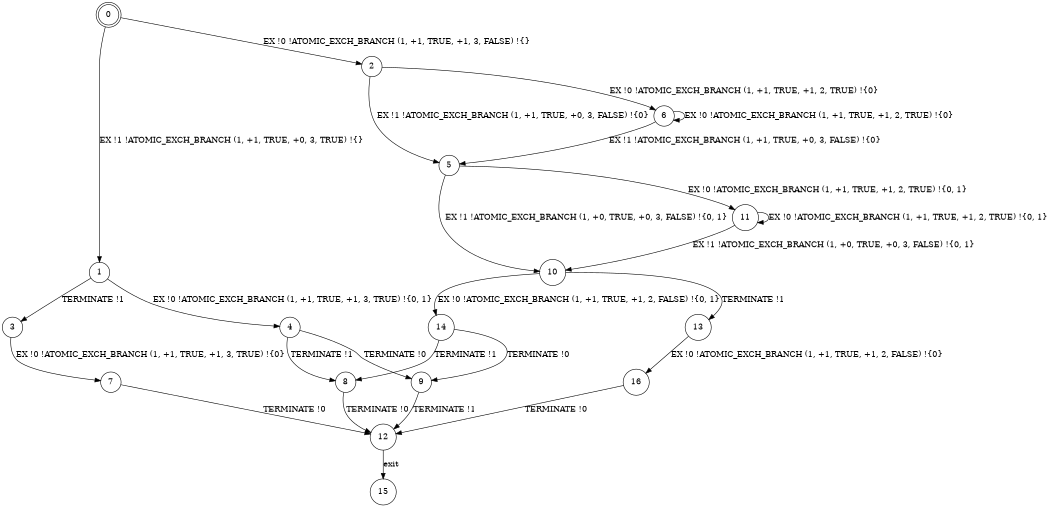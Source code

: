 digraph BCG {
size = "7, 10.5";
center = TRUE;
node [shape = circle];
0 [peripheries = 2];
0 -> 1 [label = "EX !1 !ATOMIC_EXCH_BRANCH (1, +1, TRUE, +0, 3, TRUE) !{}"];
0 -> 2 [label = "EX !0 !ATOMIC_EXCH_BRANCH (1, +1, TRUE, +1, 3, FALSE) !{}"];
1 -> 3 [label = "TERMINATE !1"];
1 -> 4 [label = "EX !0 !ATOMIC_EXCH_BRANCH (1, +1, TRUE, +1, 3, TRUE) !{0, 1}"];
2 -> 5 [label = "EX !1 !ATOMIC_EXCH_BRANCH (1, +1, TRUE, +0, 3, FALSE) !{0}"];
2 -> 6 [label = "EX !0 !ATOMIC_EXCH_BRANCH (1, +1, TRUE, +1, 2, TRUE) !{0}"];
3 -> 7 [label = "EX !0 !ATOMIC_EXCH_BRANCH (1, +1, TRUE, +1, 3, TRUE) !{0}"];
4 -> 8 [label = "TERMINATE !1"];
4 -> 9 [label = "TERMINATE !0"];
5 -> 10 [label = "EX !1 !ATOMIC_EXCH_BRANCH (1, +0, TRUE, +0, 3, FALSE) !{0, 1}"];
5 -> 11 [label = "EX !0 !ATOMIC_EXCH_BRANCH (1, +1, TRUE, +1, 2, TRUE) !{0, 1}"];
6 -> 5 [label = "EX !1 !ATOMIC_EXCH_BRANCH (1, +1, TRUE, +0, 3, FALSE) !{0}"];
6 -> 6 [label = "EX !0 !ATOMIC_EXCH_BRANCH (1, +1, TRUE, +1, 2, TRUE) !{0}"];
7 -> 12 [label = "TERMINATE !0"];
8 -> 12 [label = "TERMINATE !0"];
9 -> 12 [label = "TERMINATE !1"];
10 -> 13 [label = "TERMINATE !1"];
10 -> 14 [label = "EX !0 !ATOMIC_EXCH_BRANCH (1, +1, TRUE, +1, 2, FALSE) !{0, 1}"];
11 -> 10 [label = "EX !1 !ATOMIC_EXCH_BRANCH (1, +0, TRUE, +0, 3, FALSE) !{0, 1}"];
11 -> 11 [label = "EX !0 !ATOMIC_EXCH_BRANCH (1, +1, TRUE, +1, 2, TRUE) !{0, 1}"];
12 -> 15 [label = "exit"];
13 -> 16 [label = "EX !0 !ATOMIC_EXCH_BRANCH (1, +1, TRUE, +1, 2, FALSE) !{0}"];
14 -> 8 [label = "TERMINATE !1"];
14 -> 9 [label = "TERMINATE !0"];
16 -> 12 [label = "TERMINATE !0"];
}
